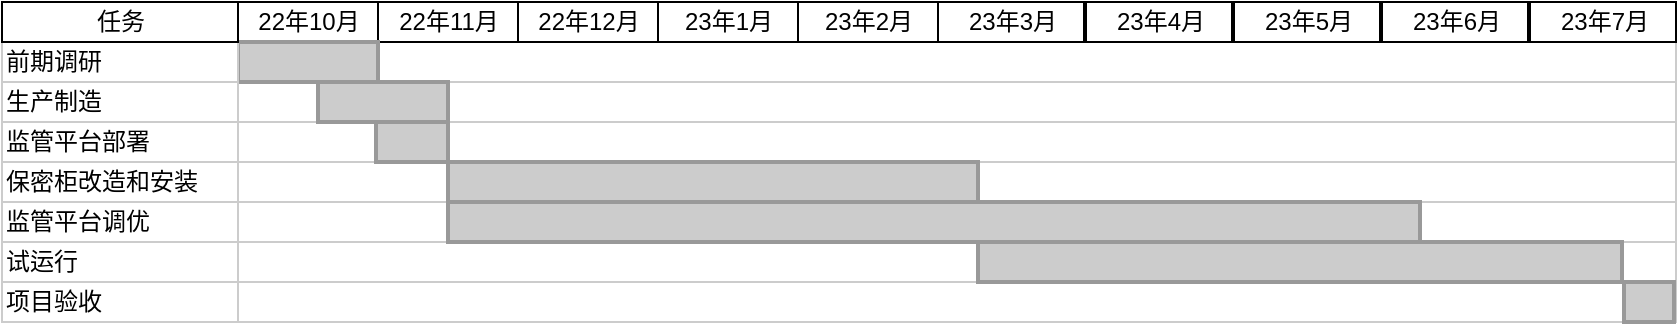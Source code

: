 <mxfile version="21.3.2" type="github">
  <diagram name="Page-1" id="fc2ac565-0d4e-3f0d-88b0-a54af1634ed7">
    <mxGraphModel dx="1158" dy="638" grid="1" gridSize="1" guides="1" tooltips="1" connect="0" arrows="1" fold="1" page="1" pageScale="1.5" pageWidth="1169" pageHeight="827" background="none" math="0" shadow="0">
      <root>
        <mxCell id="0" style=";html=1;" />
        <mxCell id="1" style=";html=1;" parent="0" />
        <mxCell id="67c90442a009f359-291" value="" style="align=left;strokeColor=#CCCCCC;html=1;" parent="1" vertex="1">
          <mxGeometry x="617" y="150" width="719" height="20" as="geometry" />
        </mxCell>
        <mxCell id="4" value="22年10月" style="strokeWidth=1;fontStyle=0;html=1;" parent="1" vertex="1">
          <mxGeometry x="617" y="130" width="70" height="20" as="geometry" />
        </mxCell>
        <mxCell id="67c90442a009f359-278" value="22年11月" style="strokeWidth=1;fontStyle=0;html=1;" parent="1" vertex="1">
          <mxGeometry x="687" y="130" width="70" height="20" as="geometry" />
        </mxCell>
        <mxCell id="67c90442a009f359-279" value="22年12月" style="strokeWidth=1;fontStyle=0;html=1;" parent="1" vertex="1">
          <mxGeometry x="757" y="130" width="70" height="20" as="geometry" />
        </mxCell>
        <mxCell id="67c90442a009f359-280" value="23年1月" style="strokeWidth=1;fontStyle=0;html=1;" parent="1" vertex="1">
          <mxGeometry x="827" y="130" width="70" height="20" as="geometry" />
        </mxCell>
        <mxCell id="67c90442a009f359-281" value="23年2月" style="strokeWidth=1;fontStyle=0;html=1;" parent="1" vertex="1">
          <mxGeometry x="897" y="130" width="70" height="20" as="geometry" />
        </mxCell>
        <mxCell id="67c90442a009f359-282" value="23年3月" style="strokeWidth=1;fontStyle=0;html=1;" parent="1" vertex="1">
          <mxGeometry x="967" y="130" width="73" height="20" as="geometry" />
        </mxCell>
        <mxCell id="67c90442a009f359-292" value="" style="align=left;strokeColor=#CCCCCC;html=1;" parent="1" vertex="1">
          <mxGeometry x="617" y="170" width="719" height="20" as="geometry" />
        </mxCell>
        <mxCell id="67c90442a009f359-293" value="" style="align=left;strokeColor=#CCCCCC;html=1;" parent="1" vertex="1">
          <mxGeometry x="617" y="190" width="719" height="20" as="geometry" />
        </mxCell>
        <mxCell id="67c90442a009f359-294" value="" style="align=left;strokeColor=#CCCCCC;html=1;" parent="1" vertex="1">
          <mxGeometry x="617" y="210" width="719" height="20" as="geometry" />
        </mxCell>
        <mxCell id="67c90442a009f359-295" value="" style="align=left;strokeColor=#CCCCCC;html=1;" parent="1" vertex="1">
          <mxGeometry x="617" y="230" width="719" height="20" as="geometry" />
        </mxCell>
        <mxCell id="67c90442a009f359-296" value="" style="align=left;strokeColor=#CCCCCC;html=1;" parent="1" vertex="1">
          <mxGeometry x="617" y="250" width="719" height="20" as="geometry" />
        </mxCell>
        <mxCell id="67c90442a009f359-297" value="" style="align=left;strokeColor=#CCCCCC;html=1;" parent="1" vertex="1">
          <mxGeometry x="617" y="270" width="719" height="20" as="geometry" />
        </mxCell>
        <mxCell id="67c90442a009f359-299" value="" style="whiteSpace=wrap;html=1;strokeWidth=2;fillColor=#CCCCCC;gradientColor=none;fontSize=14;align=center;strokeColor=#999999;" parent="1" vertex="1">
          <mxGeometry x="617" y="150" width="70" height="20" as="geometry" />
        </mxCell>
        <mxCell id="67c90442a009f359-300" value="" style="whiteSpace=wrap;html=1;strokeWidth=2;fillColor=#CCCCCC;gradientColor=none;fontSize=14;align=center;strokeColor=#999999;" parent="1" vertex="1">
          <mxGeometry x="657" y="170" width="65" height="20" as="geometry" />
        </mxCell>
        <mxCell id="67c90442a009f359-301" value="" style="whiteSpace=wrap;html=1;strokeWidth=2;fillColor=#CCCCCC;gradientColor=none;fontSize=14;align=center;strokeColor=#999999;" parent="1" vertex="1">
          <mxGeometry x="686" y="190" width="36" height="20" as="geometry" />
        </mxCell>
        <mxCell id="67c90442a009f359-302" value="" style="whiteSpace=wrap;html=1;strokeWidth=2;fillColor=#CCCCCC;gradientColor=none;fontSize=14;align=center;strokeColor=#999999;" parent="1" vertex="1">
          <mxGeometry x="722" y="210" width="265" height="20" as="geometry" />
        </mxCell>
        <mxCell id="67c90442a009f359-303" value="" style="whiteSpace=wrap;html=1;strokeWidth=2;fillColor=#CCCCCC;gradientColor=none;fontSize=14;align=center;strokeColor=#999999;" parent="1" vertex="1">
          <mxGeometry x="722" y="230" width="486" height="20" as="geometry" />
        </mxCell>
        <mxCell id="67c90442a009f359-304" value="" style="whiteSpace=wrap;html=1;strokeWidth=2;fillColor=#CCCCCC;gradientColor=none;fontSize=14;align=center;strokeColor=#999999;" parent="1" vertex="1">
          <mxGeometry x="987" y="250" width="322" height="20" as="geometry" />
        </mxCell>
        <mxCell id="67c90442a009f359-305" value="" style="whiteSpace=wrap;html=1;strokeWidth=2;fillColor=#CCCCCC;gradientColor=none;fontSize=14;align=center;strokeColor=#999999;" parent="1" vertex="1">
          <mxGeometry x="1310" y="270" width="25" height="20" as="geometry" />
        </mxCell>
        <mxCell id="fdnkuMGL8KdHcozLjigW-100" value="" style="group" parent="1" vertex="1" connectable="0">
          <mxGeometry x="499" y="130" width="118" height="160" as="geometry" />
        </mxCell>
        <mxCell id="75" value="前期调研" style="align=left;strokeColor=#CCCCCC;html=1;" parent="fdnkuMGL8KdHcozLjigW-100" vertex="1">
          <mxGeometry x="1.467e-13" y="20.0" width="118.0" height="20.0" as="geometry" />
        </mxCell>
        <mxCell id="80" value="生产制造" style="align=left;strokeColor=#CCCCCC;html=1;" parent="fdnkuMGL8KdHcozLjigW-100" vertex="1">
          <mxGeometry x="4.192e-14" y="40.0" width="118.0" height="20.0" as="geometry" />
        </mxCell>
        <mxCell id="85" value="监管平台部署" style="align=left;strokeColor=#CCCCCC;html=1;" parent="fdnkuMGL8KdHcozLjigW-100" vertex="1">
          <mxGeometry y="60.0" width="118.0" height="20.0" as="geometry" />
        </mxCell>
        <mxCell id="90" value="保密柜改造和安装" style="align=left;strokeColor=#CCCCCC;html=1;" parent="fdnkuMGL8KdHcozLjigW-100" vertex="1">
          <mxGeometry y="80.0" width="118.0" height="20.0" as="geometry" />
        </mxCell>
        <mxCell id="95" value="监管平台调优" style="align=left;strokeColor=#CCCCCC;html=1;" parent="fdnkuMGL8KdHcozLjigW-100" vertex="1">
          <mxGeometry x="2.725e-13" y="100.0" width="118.0" height="20.0" as="geometry" />
        </mxCell>
        <mxCell id="100" value="试运行" style="align=left;strokeColor=#CCCCCC;html=1;" parent="fdnkuMGL8KdHcozLjigW-100" vertex="1">
          <mxGeometry x="2.725e-13" y="120.0" width="118.0" height="20.0" as="geometry" />
        </mxCell>
        <mxCell id="2" value="任务" style="strokeWidth=1;fontStyle=0;html=1;" parent="fdnkuMGL8KdHcozLjigW-100" vertex="1">
          <mxGeometry x="4.192e-14" width="118.0" height="20.0" as="geometry" />
        </mxCell>
        <mxCell id="67c90442a009f359-289" value="项目验收" style="align=left;strokeColor=#CCCCCC;html=1;" parent="fdnkuMGL8KdHcozLjigW-100" vertex="1">
          <mxGeometry x="2.725e-13" y="140.0" width="118.0" height="20.0" as="geometry" />
        </mxCell>
        <mxCell id="feszfGXPLcxNfwhRaRjh-100" value="23年4月" style="strokeWidth=1;fontStyle=0;html=1;" parent="1" vertex="1">
          <mxGeometry x="1041" y="130" width="73" height="20" as="geometry" />
        </mxCell>
        <mxCell id="feszfGXPLcxNfwhRaRjh-101" value="23年5月" style="strokeWidth=1;fontStyle=0;html=1;" parent="1" vertex="1">
          <mxGeometry x="1115" y="130" width="73" height="20" as="geometry" />
        </mxCell>
        <mxCell id="RhLsHf7YvNG_jF8RvM1L-100" value="23年6月" style="strokeWidth=1;fontStyle=0;html=1;" vertex="1" parent="1">
          <mxGeometry x="1189" y="130" width="73" height="20" as="geometry" />
        </mxCell>
        <mxCell id="RhLsHf7YvNG_jF8RvM1L-101" value="23年7月" style="strokeWidth=1;fontStyle=0;html=1;" vertex="1" parent="1">
          <mxGeometry x="1263" y="130" width="73" height="20" as="geometry" />
        </mxCell>
      </root>
    </mxGraphModel>
  </diagram>
</mxfile>
